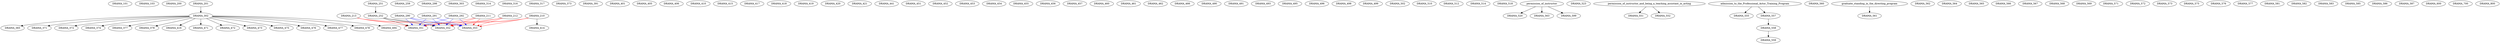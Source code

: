 digraph G {
    DRAMA_101;
    DRAMA_103;
    DRAMA_200;
    DRAMA_201;
    DRAMA_210;
    DRAMA_211;
    DRAMA_212;
    DRAMA_213;
    DRAMA_251;
    edge [color=black];
    DRAMA_251 -> DRAMA_252;
    DRAMA_259;
    DRAMA_290;
    DRAMA_291;
    DRAMA_292;
    DRAMA_298;
    edge [color=black];
    DRAMA_201 -> DRAMA_302;
    DRAMA_303;
    DRAMA_314;
    DRAMA_316;
    DRAMA_317;
    edge [color=black];
    DRAMA_252 -> DRAMA_351;
    edge [color=red];
    DRAMA_210 -> DRAMA_351;
    DRAMA_211 -> DRAMA_351;
    DRAMA_212 -> DRAMA_351;
    DRAMA_213 -> DRAMA_351;
    edge [color=blue];
    DRAMA_290 -> DRAMA_351;
    DRAMA_291 -> DRAMA_351;
    DRAMA_292 -> DRAMA_351;
    edge [color=black];
    DRAMA_252 -> DRAMA_352;
    edge [color=red];
    DRAMA_210 -> DRAMA_352;
    DRAMA_211 -> DRAMA_352;
    DRAMA_212 -> DRAMA_352;
    DRAMA_213 -> DRAMA_352;
    edge [color=blue];
    DRAMA_290 -> DRAMA_352;
    DRAMA_291 -> DRAMA_352;
    DRAMA_292 -> DRAMA_352;
    edge [color=black];
    DRAMA_252 -> DRAMA_353;
    edge [color=red];
    DRAMA_210 -> DRAMA_353;
    DRAMA_211 -> DRAMA_353;
    DRAMA_212 -> DRAMA_353;
    DRAMA_213 -> DRAMA_353;
    edge [color=blue];
    DRAMA_290 -> DRAMA_353;
    DRAMA_291 -> DRAMA_353;
    DRAMA_292 -> DRAMA_353;
    edge [color=black];
    DRAMA_302 -> DRAMA_365;
    edge [color=black];
    DRAMA_302 -> DRAMA_371;
    edge [color=black];
    DRAMA_302 -> DRAMA_372;
    DRAMA_373;
    edge [color=black];
    DRAMA_302 -> DRAMA_374;
    edge [color=black];
    DRAMA_302 -> DRAMA_377;
    edge [color=black];
    DRAMA_302 -> DRAMA_378;
    DRAMA_391;
    DRAMA_401;
    DRAMA_405;
    DRAMA_406;
    DRAMA_410;
    edge [color=black];
    DRAMA_210 -> DRAMA_414;
    DRAMA_415;
    edge [color=black];
    DRAMA_302 -> DRAMA_416;
    DRAMA_417;
    DRAMA_418;
    DRAMA_419;
    DRAMA_420;
    DRAMA_421;
    DRAMA_441;
    DRAMA_451;
    DRAMA_452;
    DRAMA_453;
    DRAMA_454;
    DRAMA_455;
    DRAMA_456;
    DRAMA_457;
    DRAMA_460;
    DRAMA_461;
    DRAMA_462;
    DRAMA_466;
    edge [color=black];
    DRAMA_302 -> DRAMA_471;
    edge [color=black];
    DRAMA_302 -> DRAMA_472;
    edge [color=black];
    DRAMA_302 -> DRAMA_473;
    edge [color=black];
    DRAMA_302 -> DRAMA_475;
    edge [color=black];
    DRAMA_302 -> DRAMA_476;
    edge [color=black];
    DRAMA_302 -> DRAMA_477;
    edge [color=black];
    DRAMA_302 -> DRAMA_478;
    DRAMA_490;
    DRAMA_491;
    DRAMA_493;
    edge [color=black];
    DRAMA_302 -> DRAMA_494;
    DRAMA_495;
    DRAMA_496;
    DRAMA_498;
    DRAMA_499;
    DRAMA_502;
    DRAMA_510;
    DRAMA_512;
    DRAMA_514;
    DRAMA_518;
    edge [color=black];
    permission_of_instructor -> DRAMA_520;
    DRAMA_523;
    edge [color=black];
    permission_of_instructor_and_being_a_teaching_assistant_in_acting -> DRAMA_551;
    edge [color=black];
    permission_of_instructor_and_being_a_teaching_assistant_in_acting -> DRAMA_552;
    edge [color=black];
    admission_to_the_Professional_Actor_Training_Program -> DRAMA_555;
    edge [color=black];
    admission_to_the_Professional_Actor_Training_Program -> DRAMA_557;
    edge [color=black];
    DRAMA_557 -> DRAMA_558;
    edge [color=black];
    DRAMA_558 -> DRAMA_559;
    DRAMA_560;
    edge [color=black];
    graduate_standing_in_the_directing_program -> DRAMA_561;
    DRAMA_562;
    edge [color=black];
    permission_of_instructor -> DRAMA_563;
    DRAMA_564;
    DRAMA_565;
    DRAMA_566;
    DRAMA_567;
    DRAMA_568;
    DRAMA_569;
    DRAMA_571;
    DRAMA_572;
    DRAMA_573;
    DRAMA_575;
    DRAMA_576;
    DRAMA_577;
    DRAMA_581;
    DRAMA_582;
    DRAMA_583;
    DRAMA_585;
    DRAMA_586;
    DRAMA_587;
    edge [color=black];
    permission_of_instructor -> DRAMA_599;
    DRAMA_600;
    DRAMA_700;
    DRAMA_800;
}
